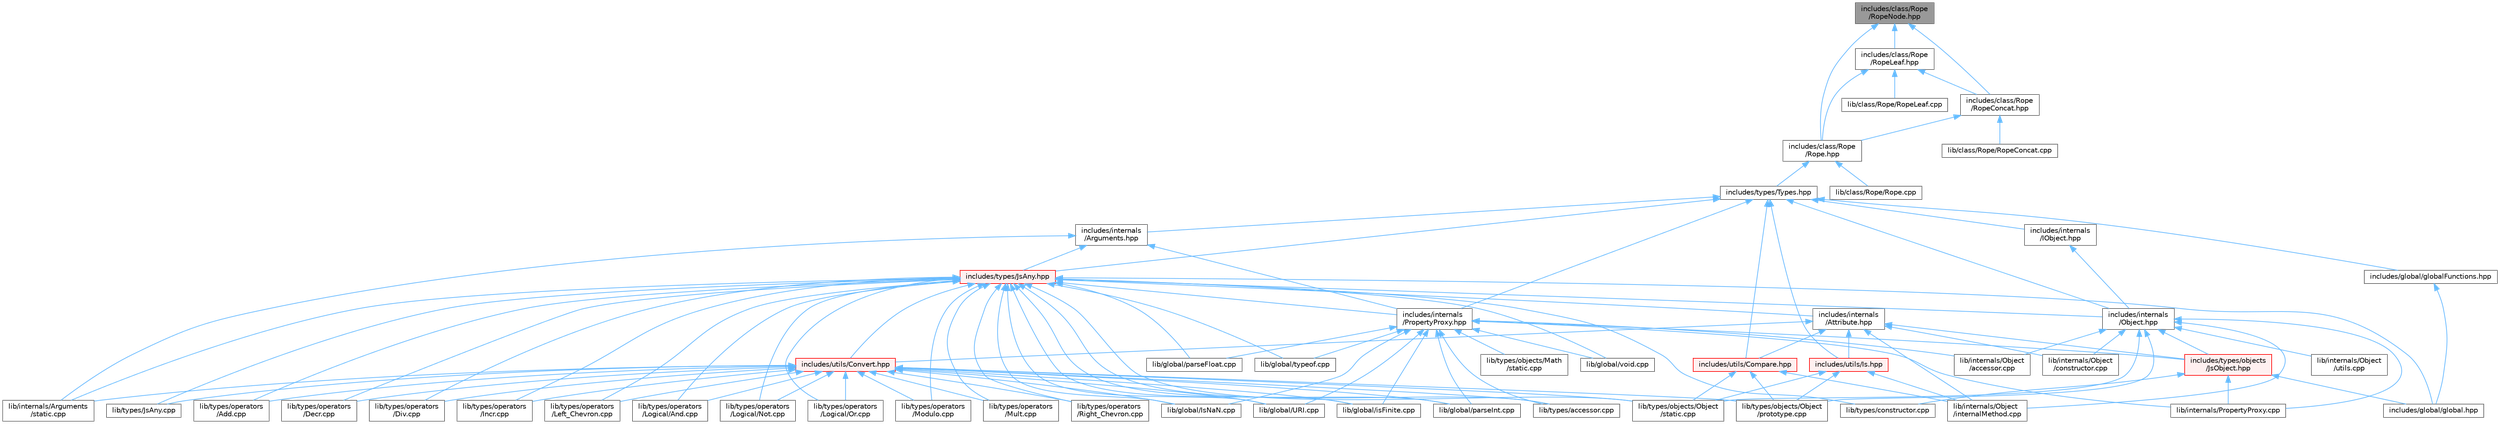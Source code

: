 digraph "includes/class/Rope/RopeNode.hpp"
{
 // LATEX_PDF_SIZE
  bgcolor="transparent";
  edge [fontname=Helvetica,fontsize=10,labelfontname=Helvetica,labelfontsize=10];
  node [fontname=Helvetica,fontsize=10,shape=box,height=0.2,width=0.4];
  Node1 [id="Node000001",label="includes/class/Rope\l/RopeNode.hpp",height=0.2,width=0.4,color="gray40", fillcolor="grey60", style="filled", fontcolor="black",tooltip=" "];
  Node1 -> Node2 [id="edge1_Node000001_Node000002",dir="back",color="steelblue1",style="solid",tooltip=" "];
  Node2 [id="Node000002",label="includes/class/Rope\l/Rope.hpp",height=0.2,width=0.4,color="grey40", fillcolor="white", style="filled",URL="$Rope_8hpp.html",tooltip=" "];
  Node2 -> Node3 [id="edge2_Node000002_Node000003",dir="back",color="steelblue1",style="solid",tooltip=" "];
  Node3 [id="Node000003",label="includes/types/Types.hpp",height=0.2,width=0.4,color="grey40", fillcolor="white", style="filled",URL="$Types_8hpp.html",tooltip=" "];
  Node3 -> Node4 [id="edge3_Node000003_Node000004",dir="back",color="steelblue1",style="solid",tooltip=" "];
  Node4 [id="Node000004",label="includes/global/globalFunctions.hpp",height=0.2,width=0.4,color="grey40", fillcolor="white", style="filled",URL="$globalFunctions_8hpp.html",tooltip=" "];
  Node4 -> Node5 [id="edge4_Node000004_Node000005",dir="back",color="steelblue1",style="solid",tooltip=" "];
  Node5 [id="Node000005",label="includes/global/global.hpp",height=0.2,width=0.4,color="grey40", fillcolor="white", style="filled",URL="$global_8hpp.html",tooltip=" "];
  Node3 -> Node6 [id="edge5_Node000003_Node000006",dir="back",color="steelblue1",style="solid",tooltip=" "];
  Node6 [id="Node000006",label="includes/internals\l/Arguments.hpp",height=0.2,width=0.4,color="grey40", fillcolor="white", style="filled",URL="$Arguments_8hpp.html",tooltip=" "];
  Node6 -> Node7 [id="edge6_Node000006_Node000007",dir="back",color="steelblue1",style="solid",tooltip=" "];
  Node7 [id="Node000007",label="includes/internals\l/PropertyProxy.hpp",height=0.2,width=0.4,color="grey40", fillcolor="white", style="filled",URL="$PropertyProxy_8hpp.html",tooltip=" "];
  Node7 -> Node8 [id="edge7_Node000007_Node000008",dir="back",color="steelblue1",style="solid",tooltip=" "];
  Node8 [id="Node000008",label="includes/types/objects\l/JsObject.hpp",height=0.2,width=0.4,color="red", fillcolor="#FFF0F0", style="filled",URL="$JsObject_8hpp.html",tooltip=" "];
  Node8 -> Node5 [id="edge8_Node000008_Node000005",dir="back",color="steelblue1",style="solid",tooltip=" "];
  Node8 -> Node16 [id="edge9_Node000008_Node000016",dir="back",color="steelblue1",style="solid",tooltip=" "];
  Node16 [id="Node000016",label="lib/internals/PropertyProxy.cpp",height=0.2,width=0.4,color="grey40", fillcolor="white", style="filled",URL="$PropertyProxy_8cpp.html",tooltip=" "];
  Node8 -> Node17 [id="edge10_Node000008_Node000017",dir="back",color="steelblue1",style="solid",tooltip=" "];
  Node17 [id="Node000017",label="lib/types/constructor.cpp",height=0.2,width=0.4,color="grey40", fillcolor="white", style="filled",URL="$types_2constructor_8cpp.html",tooltip=" "];
  Node7 -> Node23 [id="edge11_Node000007_Node000023",dir="back",color="steelblue1",style="solid",tooltip=" "];
  Node23 [id="Node000023",label="lib/global/IsNaN.cpp",height=0.2,width=0.4,color="grey40", fillcolor="white", style="filled",URL="$IsNaN_8cpp.html",tooltip=" "];
  Node7 -> Node24 [id="edge12_Node000007_Node000024",dir="back",color="steelblue1",style="solid",tooltip=" "];
  Node24 [id="Node000024",label="lib/global/URI.cpp",height=0.2,width=0.4,color="grey40", fillcolor="white", style="filled",URL="$URI_8cpp.html",tooltip=" "];
  Node7 -> Node25 [id="edge13_Node000007_Node000025",dir="back",color="steelblue1",style="solid",tooltip=" "];
  Node25 [id="Node000025",label="lib/global/isFinite.cpp",height=0.2,width=0.4,color="grey40", fillcolor="white", style="filled",URL="$isFinite_8cpp.html",tooltip=" "];
  Node7 -> Node26 [id="edge14_Node000007_Node000026",dir="back",color="steelblue1",style="solid",tooltip=" "];
  Node26 [id="Node000026",label="lib/global/parseFloat.cpp",height=0.2,width=0.4,color="grey40", fillcolor="white", style="filled",URL="$parseFloat_8cpp.html",tooltip=" "];
  Node7 -> Node27 [id="edge15_Node000007_Node000027",dir="back",color="steelblue1",style="solid",tooltip=" "];
  Node27 [id="Node000027",label="lib/global/parseInt.cpp",height=0.2,width=0.4,color="grey40", fillcolor="white", style="filled",URL="$parseInt_8cpp.html",tooltip=" "];
  Node7 -> Node28 [id="edge16_Node000007_Node000028",dir="back",color="steelblue1",style="solid",tooltip=" "];
  Node28 [id="Node000028",label="lib/global/typeof.cpp",height=0.2,width=0.4,color="grey40", fillcolor="white", style="filled",URL="$typeof_8cpp.html",tooltip=" "];
  Node7 -> Node29 [id="edge17_Node000007_Node000029",dir="back",color="steelblue1",style="solid",tooltip=" "];
  Node29 [id="Node000029",label="lib/global/void.cpp",height=0.2,width=0.4,color="grey40", fillcolor="white", style="filled",URL="$void_8cpp.html",tooltip=" "];
  Node7 -> Node30 [id="edge18_Node000007_Node000030",dir="back",color="steelblue1",style="solid",tooltip=" "];
  Node30 [id="Node000030",label="lib/internals/Object\l/accessor.cpp",height=0.2,width=0.4,color="grey40", fillcolor="white", style="filled",URL="$internals_2Object_2accessor_8cpp.html",tooltip=" "];
  Node7 -> Node16 [id="edge19_Node000007_Node000016",dir="back",color="steelblue1",style="solid",tooltip=" "];
  Node7 -> Node11 [id="edge20_Node000007_Node000011",dir="back",color="steelblue1",style="solid",tooltip=" "];
  Node11 [id="Node000011",label="lib/types/accessor.cpp",height=0.2,width=0.4,color="grey40", fillcolor="white", style="filled",URL="$types_2accessor_8cpp.html",tooltip=" "];
  Node7 -> Node31 [id="edge21_Node000007_Node000031",dir="back",color="steelblue1",style="solid",tooltip=" "];
  Node31 [id="Node000031",label="lib/types/objects/Math\l/static.cpp",height=0.2,width=0.4,color="grey40", fillcolor="white", style="filled",URL="$types_2objects_2Math_2static_8cpp.html",tooltip=" "];
  Node6 -> Node32 [id="edge22_Node000006_Node000032",dir="back",color="steelblue1",style="solid",tooltip=" "];
  Node32 [id="Node000032",label="includes/types/JsAny.hpp",height=0.2,width=0.4,color="red", fillcolor="#FFF0F0", style="filled",URL="$JsAny_8hpp.html",tooltip=" "];
  Node32 -> Node5 [id="edge23_Node000032_Node000005",dir="back",color="steelblue1",style="solid",tooltip=" "];
  Node32 -> Node33 [id="edge24_Node000032_Node000033",dir="back",color="steelblue1",style="solid",tooltip=" "];
  Node33 [id="Node000033",label="includes/internals\l/Attribute.hpp",height=0.2,width=0.4,color="grey40", fillcolor="white", style="filled",URL="$Attribute_8hpp.html",tooltip=" "];
  Node33 -> Node8 [id="edge25_Node000033_Node000008",dir="back",color="steelblue1",style="solid",tooltip=" "];
  Node33 -> Node34 [id="edge26_Node000033_Node000034",dir="back",color="steelblue1",style="solid",tooltip=" "];
  Node34 [id="Node000034",label="includes/utils/Compare.hpp",height=0.2,width=0.4,color="red", fillcolor="#FFF0F0", style="filled",URL="$Compare_8hpp.html",tooltip=" "];
  Node34 -> Node35 [id="edge27_Node000034_Node000035",dir="back",color="steelblue1",style="solid",tooltip=" "];
  Node35 [id="Node000035",label="lib/internals/Object\l/internalMethod.cpp",height=0.2,width=0.4,color="grey40", fillcolor="white", style="filled",URL="$internalMethod_8cpp.html",tooltip=" "];
  Node34 -> Node14 [id="edge28_Node000034_Node000014",dir="back",color="steelblue1",style="solid",tooltip=" "];
  Node14 [id="Node000014",label="lib/types/objects/Object\l/prototype.cpp",height=0.2,width=0.4,color="grey40", fillcolor="white", style="filled",URL="$prototype_8cpp.html",tooltip=" "];
  Node34 -> Node15 [id="edge29_Node000034_Node000015",dir="back",color="steelblue1",style="solid",tooltip=" "];
  Node15 [id="Node000015",label="lib/types/objects/Object\l/static.cpp",height=0.2,width=0.4,color="grey40", fillcolor="white", style="filled",URL="$types_2objects_2Object_2static_8cpp.html",tooltip=" "];
  Node33 -> Node37 [id="edge30_Node000033_Node000037",dir="back",color="steelblue1",style="solid",tooltip=" "];
  Node37 [id="Node000037",label="includes/utils/Convert.hpp",height=0.2,width=0.4,color="red", fillcolor="#FFF0F0", style="filled",URL="$Convert_8hpp.html",tooltip=" "];
  Node37 -> Node23 [id="edge31_Node000037_Node000023",dir="back",color="steelblue1",style="solid",tooltip=" "];
  Node37 -> Node24 [id="edge32_Node000037_Node000024",dir="back",color="steelblue1",style="solid",tooltip=" "];
  Node37 -> Node25 [id="edge33_Node000037_Node000025",dir="back",color="steelblue1",style="solid",tooltip=" "];
  Node37 -> Node27 [id="edge34_Node000037_Node000027",dir="back",color="steelblue1",style="solid",tooltip=" "];
  Node37 -> Node10 [id="edge35_Node000037_Node000010",dir="back",color="steelblue1",style="solid",tooltip=" "];
  Node10 [id="Node000010",label="lib/internals/Arguments\l/static.cpp",height=0.2,width=0.4,color="grey40", fillcolor="white", style="filled",URL="$internals_2Arguments_2static_8cpp.html",tooltip=" "];
  Node37 -> Node39 [id="edge36_Node000037_Node000039",dir="back",color="steelblue1",style="solid",tooltip=" "];
  Node39 [id="Node000039",label="lib/types/JsAny.cpp",height=0.2,width=0.4,color="grey40", fillcolor="white", style="filled",URL="$JsAny_8cpp.html",tooltip=" "];
  Node37 -> Node11 [id="edge37_Node000037_Node000011",dir="back",color="steelblue1",style="solid",tooltip=" "];
  Node37 -> Node14 [id="edge38_Node000037_Node000014",dir="back",color="steelblue1",style="solid",tooltip=" "];
  Node37 -> Node15 [id="edge39_Node000037_Node000015",dir="back",color="steelblue1",style="solid",tooltip=" "];
  Node37 -> Node40 [id="edge40_Node000037_Node000040",dir="back",color="steelblue1",style="solid",tooltip=" "];
  Node40 [id="Node000040",label="lib/types/operators\l/Add.cpp",height=0.2,width=0.4,color="grey40", fillcolor="white", style="filled",URL="$Add_8cpp.html",tooltip=" "];
  Node37 -> Node41 [id="edge41_Node000037_Node000041",dir="back",color="steelblue1",style="solid",tooltip=" "];
  Node41 [id="Node000041",label="lib/types/operators\l/Decr.cpp",height=0.2,width=0.4,color="grey40", fillcolor="white", style="filled",URL="$Decr_8cpp.html",tooltip=" "];
  Node37 -> Node42 [id="edge42_Node000037_Node000042",dir="back",color="steelblue1",style="solid",tooltip=" "];
  Node42 [id="Node000042",label="lib/types/operators\l/Div.cpp",height=0.2,width=0.4,color="grey40", fillcolor="white", style="filled",URL="$Div_8cpp.html",tooltip=" "];
  Node37 -> Node43 [id="edge43_Node000037_Node000043",dir="back",color="steelblue1",style="solid",tooltip=" "];
  Node43 [id="Node000043",label="lib/types/operators\l/Incr.cpp",height=0.2,width=0.4,color="grey40", fillcolor="white", style="filled",URL="$Incr_8cpp.html",tooltip=" "];
  Node37 -> Node44 [id="edge44_Node000037_Node000044",dir="back",color="steelblue1",style="solid",tooltip=" "];
  Node44 [id="Node000044",label="lib/types/operators\l/Left_Chevron.cpp",height=0.2,width=0.4,color="grey40", fillcolor="white", style="filled",URL="$Left__Chevron_8cpp.html",tooltip=" "];
  Node37 -> Node45 [id="edge45_Node000037_Node000045",dir="back",color="steelblue1",style="solid",tooltip=" "];
  Node45 [id="Node000045",label="lib/types/operators\l/Logical/And.cpp",height=0.2,width=0.4,color="grey40", fillcolor="white", style="filled",URL="$Logical_2And_8cpp.html",tooltip=" "];
  Node37 -> Node46 [id="edge46_Node000037_Node000046",dir="back",color="steelblue1",style="solid",tooltip=" "];
  Node46 [id="Node000046",label="lib/types/operators\l/Logical/Not.cpp",height=0.2,width=0.4,color="grey40", fillcolor="white", style="filled",URL="$Logical_2Not_8cpp.html",tooltip=" "];
  Node37 -> Node47 [id="edge47_Node000037_Node000047",dir="back",color="steelblue1",style="solid",tooltip=" "];
  Node47 [id="Node000047",label="lib/types/operators\l/Logical/Or.cpp",height=0.2,width=0.4,color="grey40", fillcolor="white", style="filled",URL="$Logical_2Or_8cpp.html",tooltip=" "];
  Node37 -> Node48 [id="edge48_Node000037_Node000048",dir="back",color="steelblue1",style="solid",tooltip=" "];
  Node48 [id="Node000048",label="lib/types/operators\l/Modulo.cpp",height=0.2,width=0.4,color="grey40", fillcolor="white", style="filled",URL="$Modulo_8cpp.html",tooltip=" "];
  Node37 -> Node49 [id="edge49_Node000037_Node000049",dir="back",color="steelblue1",style="solid",tooltip=" "];
  Node49 [id="Node000049",label="lib/types/operators\l/Mult.cpp",height=0.2,width=0.4,color="grey40", fillcolor="white", style="filled",URL="$Mult_8cpp.html",tooltip=" "];
  Node37 -> Node50 [id="edge50_Node000037_Node000050",dir="back",color="steelblue1",style="solid",tooltip=" "];
  Node50 [id="Node000050",label="lib/types/operators\l/Right_Chevron.cpp",height=0.2,width=0.4,color="grey40", fillcolor="white", style="filled",URL="$Right__Chevron_8cpp.html",tooltip=" "];
  Node33 -> Node63 [id="edge51_Node000033_Node000063",dir="back",color="steelblue1",style="solid",tooltip=" "];
  Node63 [id="Node000063",label="includes/utils/Is.hpp",height=0.2,width=0.4,color="red", fillcolor="#FFF0F0", style="filled",URL="$Is_8hpp.html",tooltip=" "];
  Node63 -> Node35 [id="edge52_Node000063_Node000035",dir="back",color="steelblue1",style="solid",tooltip=" "];
  Node63 -> Node14 [id="edge53_Node000063_Node000014",dir="back",color="steelblue1",style="solid",tooltip=" "];
  Node63 -> Node15 [id="edge54_Node000063_Node000015",dir="back",color="steelblue1",style="solid",tooltip=" "];
  Node33 -> Node64 [id="edge55_Node000033_Node000064",dir="back",color="steelblue1",style="solid",tooltip=" "];
  Node64 [id="Node000064",label="lib/internals/Object\l/constructor.cpp",height=0.2,width=0.4,color="grey40", fillcolor="white", style="filled",URL="$internals_2Object_2constructor_8cpp.html",tooltip=" "];
  Node33 -> Node35 [id="edge56_Node000033_Node000035",dir="back",color="steelblue1",style="solid",tooltip=" "];
  Node32 -> Node65 [id="edge57_Node000032_Node000065",dir="back",color="steelblue1",style="solid",tooltip=" "];
  Node65 [id="Node000065",label="includes/internals\l/Object.hpp",height=0.2,width=0.4,color="grey40", fillcolor="white", style="filled",URL="$Object_8hpp.html",tooltip=" "];
  Node65 -> Node8 [id="edge58_Node000065_Node000008",dir="back",color="steelblue1",style="solid",tooltip=" "];
  Node65 -> Node30 [id="edge59_Node000065_Node000030",dir="back",color="steelblue1",style="solid",tooltip=" "];
  Node65 -> Node64 [id="edge60_Node000065_Node000064",dir="back",color="steelblue1",style="solid",tooltip=" "];
  Node65 -> Node35 [id="edge61_Node000065_Node000035",dir="back",color="steelblue1",style="solid",tooltip=" "];
  Node65 -> Node66 [id="edge62_Node000065_Node000066",dir="back",color="steelblue1",style="solid",tooltip=" "];
  Node66 [id="Node000066",label="lib/internals/Object\l/utils.cpp",height=0.2,width=0.4,color="grey40", fillcolor="white", style="filled",URL="$utils_8cpp.html",tooltip=" "];
  Node65 -> Node16 [id="edge63_Node000065_Node000016",dir="back",color="steelblue1",style="solid",tooltip=" "];
  Node65 -> Node14 [id="edge64_Node000065_Node000014",dir="back",color="steelblue1",style="solid",tooltip=" "];
  Node65 -> Node15 [id="edge65_Node000065_Node000015",dir="back",color="steelblue1",style="solid",tooltip=" "];
  Node32 -> Node7 [id="edge66_Node000032_Node000007",dir="back",color="steelblue1",style="solid",tooltip=" "];
  Node32 -> Node37 [id="edge67_Node000032_Node000037",dir="back",color="steelblue1",style="solid",tooltip=" "];
  Node32 -> Node23 [id="edge68_Node000032_Node000023",dir="back",color="steelblue1",style="solid",tooltip=" "];
  Node32 -> Node24 [id="edge69_Node000032_Node000024",dir="back",color="steelblue1",style="solid",tooltip=" "];
  Node32 -> Node25 [id="edge70_Node000032_Node000025",dir="back",color="steelblue1",style="solid",tooltip=" "];
  Node32 -> Node26 [id="edge71_Node000032_Node000026",dir="back",color="steelblue1",style="solid",tooltip=" "];
  Node32 -> Node27 [id="edge72_Node000032_Node000027",dir="back",color="steelblue1",style="solid",tooltip=" "];
  Node32 -> Node28 [id="edge73_Node000032_Node000028",dir="back",color="steelblue1",style="solid",tooltip=" "];
  Node32 -> Node29 [id="edge74_Node000032_Node000029",dir="back",color="steelblue1",style="solid",tooltip=" "];
  Node32 -> Node10 [id="edge75_Node000032_Node000010",dir="back",color="steelblue1",style="solid",tooltip=" "];
  Node32 -> Node39 [id="edge76_Node000032_Node000039",dir="back",color="steelblue1",style="solid",tooltip=" "];
  Node32 -> Node11 [id="edge77_Node000032_Node000011",dir="back",color="steelblue1",style="solid",tooltip=" "];
  Node32 -> Node17 [id="edge78_Node000032_Node000017",dir="back",color="steelblue1",style="solid",tooltip=" "];
  Node32 -> Node15 [id="edge79_Node000032_Node000015",dir="back",color="steelblue1",style="solid",tooltip=" "];
  Node32 -> Node40 [id="edge80_Node000032_Node000040",dir="back",color="steelblue1",style="solid",tooltip=" "];
  Node32 -> Node41 [id="edge81_Node000032_Node000041",dir="back",color="steelblue1",style="solid",tooltip=" "];
  Node32 -> Node42 [id="edge82_Node000032_Node000042",dir="back",color="steelblue1",style="solid",tooltip=" "];
  Node32 -> Node43 [id="edge83_Node000032_Node000043",dir="back",color="steelblue1",style="solid",tooltip=" "];
  Node32 -> Node44 [id="edge84_Node000032_Node000044",dir="back",color="steelblue1",style="solid",tooltip=" "];
  Node32 -> Node45 [id="edge85_Node000032_Node000045",dir="back",color="steelblue1",style="solid",tooltip=" "];
  Node32 -> Node46 [id="edge86_Node000032_Node000046",dir="back",color="steelblue1",style="solid",tooltip=" "];
  Node32 -> Node47 [id="edge87_Node000032_Node000047",dir="back",color="steelblue1",style="solid",tooltip=" "];
  Node32 -> Node48 [id="edge88_Node000032_Node000048",dir="back",color="steelblue1",style="solid",tooltip=" "];
  Node32 -> Node49 [id="edge89_Node000032_Node000049",dir="back",color="steelblue1",style="solid",tooltip=" "];
  Node32 -> Node50 [id="edge90_Node000032_Node000050",dir="back",color="steelblue1",style="solid",tooltip=" "];
  Node6 -> Node10 [id="edge91_Node000006_Node000010",dir="back",color="steelblue1",style="solid",tooltip=" "];
  Node3 -> Node71 [id="edge92_Node000003_Node000071",dir="back",color="steelblue1",style="solid",tooltip=" "];
  Node71 [id="Node000071",label="includes/internals\l/IObject.hpp",height=0.2,width=0.4,color="grey40", fillcolor="white", style="filled",URL="$IObject_8hpp.html",tooltip=" "];
  Node71 -> Node65 [id="edge93_Node000071_Node000065",dir="back",color="steelblue1",style="solid",tooltip=" "];
  Node3 -> Node65 [id="edge94_Node000003_Node000065",dir="back",color="steelblue1",style="solid",tooltip=" "];
  Node3 -> Node7 [id="edge95_Node000003_Node000007",dir="back",color="steelblue1",style="solid",tooltip=" "];
  Node3 -> Node32 [id="edge96_Node000003_Node000032",dir="back",color="steelblue1",style="solid",tooltip=" "];
  Node3 -> Node34 [id="edge97_Node000003_Node000034",dir="back",color="steelblue1",style="solid",tooltip=" "];
  Node3 -> Node63 [id="edge98_Node000003_Node000063",dir="back",color="steelblue1",style="solid",tooltip=" "];
  Node2 -> Node72 [id="edge99_Node000002_Node000072",dir="back",color="steelblue1",style="solid",tooltip=" "];
  Node72 [id="Node000072",label="lib/class/Rope/Rope.cpp",height=0.2,width=0.4,color="grey40", fillcolor="white", style="filled",URL="$Rope_8cpp.html",tooltip=" "];
  Node1 -> Node73 [id="edge100_Node000001_Node000073",dir="back",color="steelblue1",style="solid",tooltip=" "];
  Node73 [id="Node000073",label="includes/class/Rope\l/RopeConcat.hpp",height=0.2,width=0.4,color="grey40", fillcolor="white", style="filled",URL="$RopeConcat_8hpp.html",tooltip=" "];
  Node73 -> Node2 [id="edge101_Node000073_Node000002",dir="back",color="steelblue1",style="solid",tooltip=" "];
  Node73 -> Node74 [id="edge102_Node000073_Node000074",dir="back",color="steelblue1",style="solid",tooltip=" "];
  Node74 [id="Node000074",label="lib/class/Rope/RopeConcat.cpp",height=0.2,width=0.4,color="grey40", fillcolor="white", style="filled",URL="$RopeConcat_8cpp.html",tooltip=" "];
  Node1 -> Node75 [id="edge103_Node000001_Node000075",dir="back",color="steelblue1",style="solid",tooltip=" "];
  Node75 [id="Node000075",label="includes/class/Rope\l/RopeLeaf.hpp",height=0.2,width=0.4,color="grey40", fillcolor="white", style="filled",URL="$RopeLeaf_8hpp.html",tooltip=" "];
  Node75 -> Node2 [id="edge104_Node000075_Node000002",dir="back",color="steelblue1",style="solid",tooltip=" "];
  Node75 -> Node73 [id="edge105_Node000075_Node000073",dir="back",color="steelblue1",style="solid",tooltip=" "];
  Node75 -> Node76 [id="edge106_Node000075_Node000076",dir="back",color="steelblue1",style="solid",tooltip=" "];
  Node76 [id="Node000076",label="lib/class/Rope/RopeLeaf.cpp",height=0.2,width=0.4,color="grey40", fillcolor="white", style="filled",URL="$RopeLeaf_8cpp.html",tooltip=" "];
}

